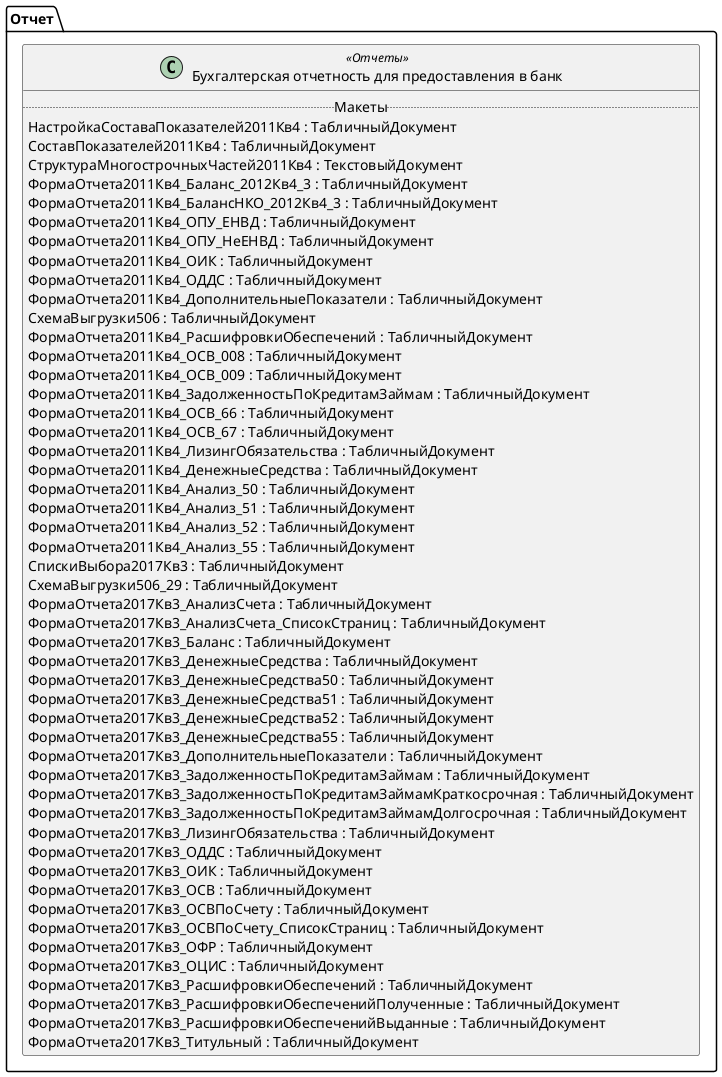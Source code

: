 ﻿@startuml БухгалтерскаяОтчетностьВБанк
'!include templates.wsd
'..\include templates.wsd
class Отчет.БухгалтерскаяОтчетностьВБанк as "Бухгалтерская отчетность для предоставления в банк" <<Отчеты>>
{
..Макеты..
НастройкаСоставаПоказателей2011Кв4 : ТабличныйДокумент
СоставПоказателей2011Кв4 : ТабличныйДокумент
СтруктураМногострочныхЧастей2011Кв4 : ТекстовыйДокумент
ФормаОтчета2011Кв4_Баланс_2012Кв4_3 : ТабличныйДокумент
ФормаОтчета2011Кв4_БалансНКО_2012Кв4_3 : ТабличныйДокумент
ФормаОтчета2011Кв4_ОПУ_ЕНВД : ТабличныйДокумент
ФормаОтчета2011Кв4_ОПУ_НеЕНВД : ТабличныйДокумент
ФормаОтчета2011Кв4_ОИК : ТабличныйДокумент
ФормаОтчета2011Кв4_ОДДС : ТабличныйДокумент
ФормаОтчета2011Кв4_ДополнительныеПоказатели : ТабличныйДокумент
СхемаВыгрузки506 : ТабличныйДокумент
ФормаОтчета2011Кв4_РасшифровкиОбеспечений : ТабличныйДокумент
ФормаОтчета2011Кв4_ОСВ_008 : ТабличныйДокумент
ФормаОтчета2011Кв4_ОСВ_009 : ТабличныйДокумент
ФормаОтчета2011Кв4_ЗадолженностьПоКредитамЗаймам : ТабличныйДокумент
ФормаОтчета2011Кв4_ОСВ_66 : ТабличныйДокумент
ФормаОтчета2011Кв4_ОСВ_67 : ТабличныйДокумент
ФормаОтчета2011Кв4_ЛизингОбязательства : ТабличныйДокумент
ФормаОтчета2011Кв4_ДенежныеСредства : ТабличныйДокумент
ФормаОтчета2011Кв4_Анализ_50 : ТабличныйДокумент
ФормаОтчета2011Кв4_Анализ_51 : ТабличныйДокумент
ФормаОтчета2011Кв4_Анализ_52 : ТабличныйДокумент
ФормаОтчета2011Кв4_Анализ_55 : ТабличныйДокумент
СпискиВыбора2017Кв3 : ТабличныйДокумент
СхемаВыгрузки506_29 : ТабличныйДокумент
ФормаОтчета2017Кв3_АнализСчета : ТабличныйДокумент
ФормаОтчета2017Кв3_АнализСчета_СписокСтраниц : ТабличныйДокумент
ФормаОтчета2017Кв3_Баланс : ТабличныйДокумент
ФормаОтчета2017Кв3_ДенежныеСредства : ТабличныйДокумент
ФормаОтчета2017Кв3_ДенежныеСредства50 : ТабличныйДокумент
ФормаОтчета2017Кв3_ДенежныеСредства51 : ТабличныйДокумент
ФормаОтчета2017Кв3_ДенежныеСредства52 : ТабличныйДокумент
ФормаОтчета2017Кв3_ДенежныеСредства55 : ТабличныйДокумент
ФормаОтчета2017Кв3_ДополнительныеПоказатели : ТабличныйДокумент
ФормаОтчета2017Кв3_ЗадолженностьПоКредитамЗаймам : ТабличныйДокумент
ФормаОтчета2017Кв3_ЗадолженностьПоКредитамЗаймамКраткосрочная : ТабличныйДокумент
ФормаОтчета2017Кв3_ЗадолженностьПоКредитамЗаймамДолгосрочная : ТабличныйДокумент
ФормаОтчета2017Кв3_ЛизингОбязательства : ТабличныйДокумент
ФормаОтчета2017Кв3_ОДДС : ТабличныйДокумент
ФормаОтчета2017Кв3_ОИК : ТабличныйДокумент
ФормаОтчета2017Кв3_ОСВ : ТабличныйДокумент
ФормаОтчета2017Кв3_ОСВПоСчету : ТабличныйДокумент
ФормаОтчета2017Кв3_ОСВПоСчету_СписокСтраниц : ТабличныйДокумент
ФормаОтчета2017Кв3_ОФР : ТабличныйДокумент
ФормаОтчета2017Кв3_ОЦИС : ТабличныйДокумент
ФормаОтчета2017Кв3_РасшифровкиОбеспечений : ТабличныйДокумент
ФормаОтчета2017Кв3_РасшифровкиОбеспеченийПолученные : ТабличныйДокумент
ФормаОтчета2017Кв3_РасшифровкиОбеспеченийВыданные : ТабличныйДокумент
ФормаОтчета2017Кв3_Титульный : ТабличныйДокумент
}
@enduml
